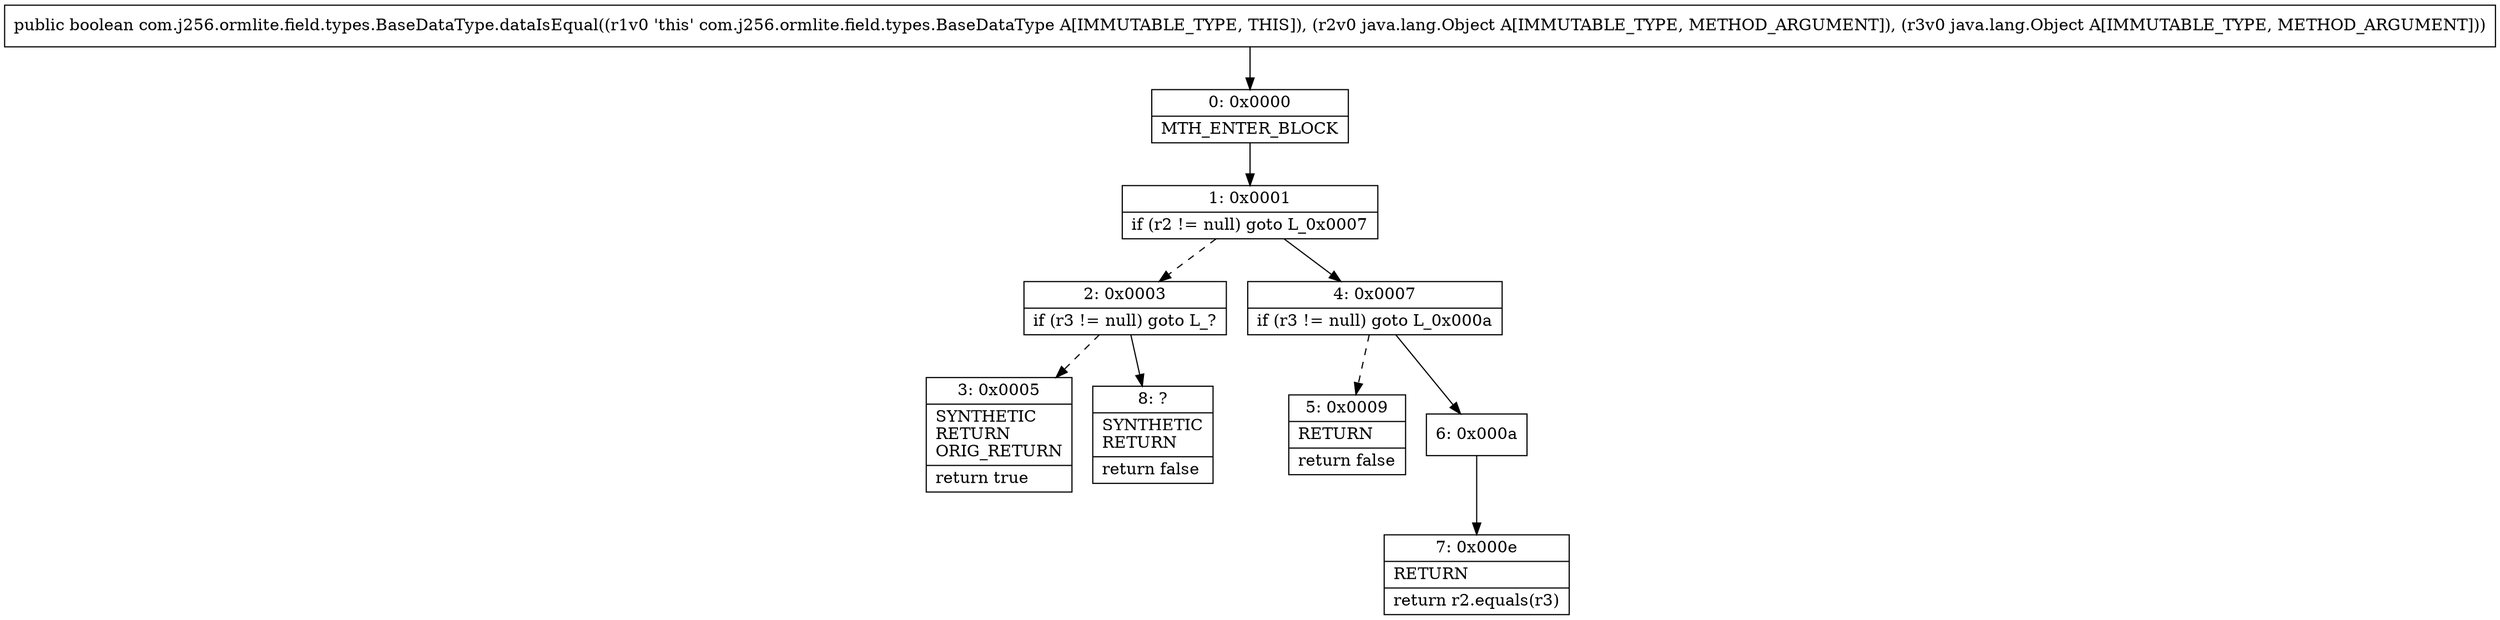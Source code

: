 digraph "CFG forcom.j256.ormlite.field.types.BaseDataType.dataIsEqual(Ljava\/lang\/Object;Ljava\/lang\/Object;)Z" {
Node_0 [shape=record,label="{0\:\ 0x0000|MTH_ENTER_BLOCK\l}"];
Node_1 [shape=record,label="{1\:\ 0x0001|if (r2 != null) goto L_0x0007\l}"];
Node_2 [shape=record,label="{2\:\ 0x0003|if (r3 != null) goto L_?\l}"];
Node_3 [shape=record,label="{3\:\ 0x0005|SYNTHETIC\lRETURN\lORIG_RETURN\l|return true\l}"];
Node_4 [shape=record,label="{4\:\ 0x0007|if (r3 != null) goto L_0x000a\l}"];
Node_5 [shape=record,label="{5\:\ 0x0009|RETURN\l|return false\l}"];
Node_6 [shape=record,label="{6\:\ 0x000a}"];
Node_7 [shape=record,label="{7\:\ 0x000e|RETURN\l|return r2.equals(r3)\l}"];
Node_8 [shape=record,label="{8\:\ ?|SYNTHETIC\lRETURN\l|return false\l}"];
MethodNode[shape=record,label="{public boolean com.j256.ormlite.field.types.BaseDataType.dataIsEqual((r1v0 'this' com.j256.ormlite.field.types.BaseDataType A[IMMUTABLE_TYPE, THIS]), (r2v0 java.lang.Object A[IMMUTABLE_TYPE, METHOD_ARGUMENT]), (r3v0 java.lang.Object A[IMMUTABLE_TYPE, METHOD_ARGUMENT])) }"];
MethodNode -> Node_0;
Node_0 -> Node_1;
Node_1 -> Node_2[style=dashed];
Node_1 -> Node_4;
Node_2 -> Node_3[style=dashed];
Node_2 -> Node_8;
Node_4 -> Node_5[style=dashed];
Node_4 -> Node_6;
Node_6 -> Node_7;
}


